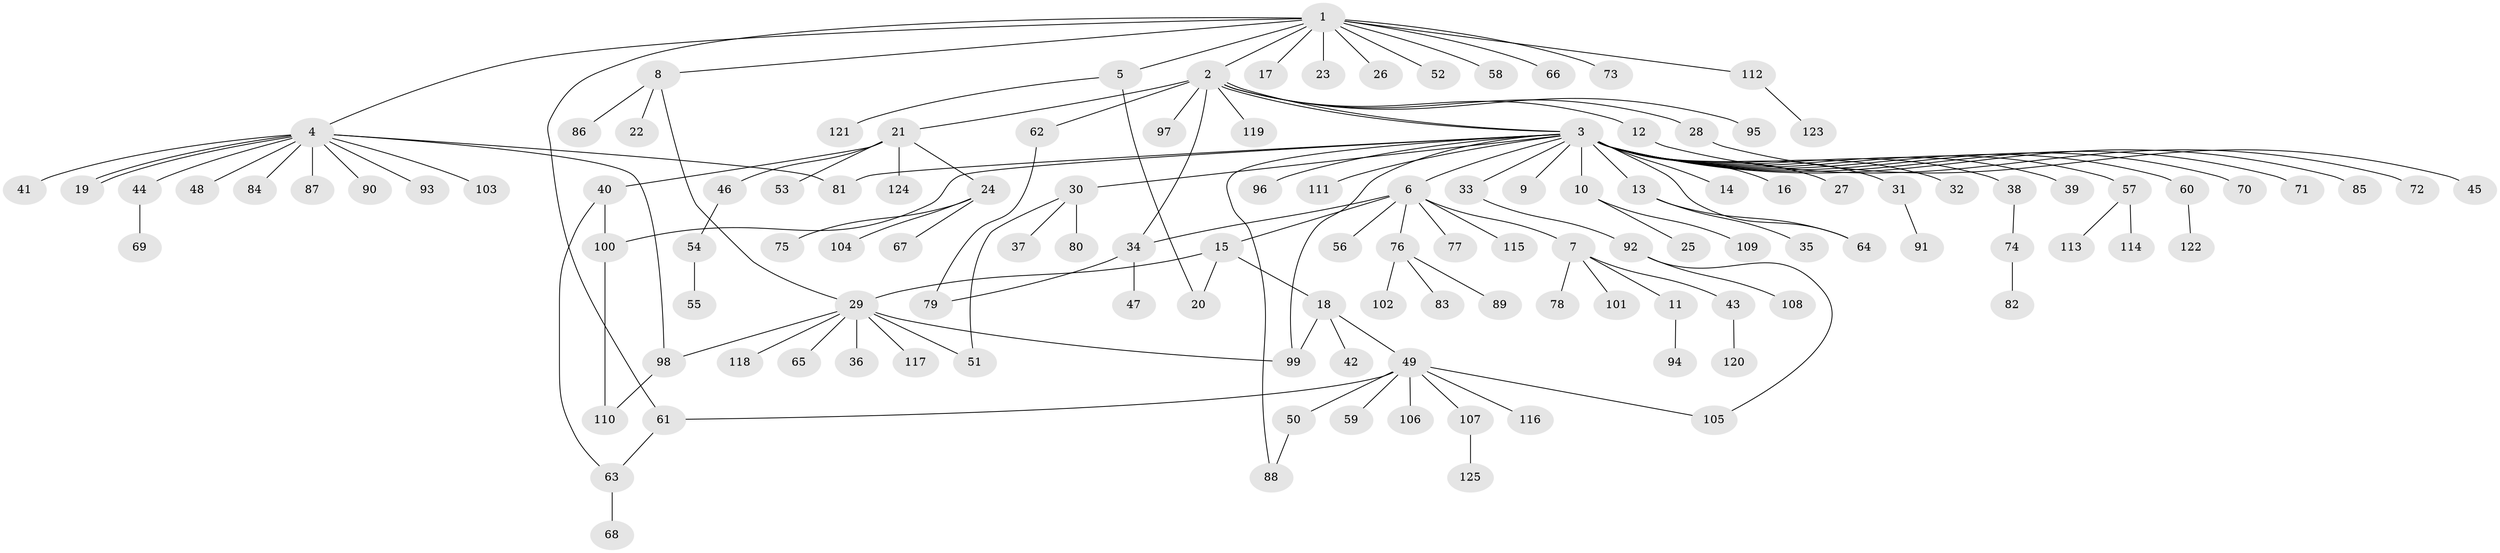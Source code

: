 // Generated by graph-tools (version 1.1) at 2025/01/03/09/25 03:01:48]
// undirected, 125 vertices, 142 edges
graph export_dot {
graph [start="1"]
  node [color=gray90,style=filled];
  1;
  2;
  3;
  4;
  5;
  6;
  7;
  8;
  9;
  10;
  11;
  12;
  13;
  14;
  15;
  16;
  17;
  18;
  19;
  20;
  21;
  22;
  23;
  24;
  25;
  26;
  27;
  28;
  29;
  30;
  31;
  32;
  33;
  34;
  35;
  36;
  37;
  38;
  39;
  40;
  41;
  42;
  43;
  44;
  45;
  46;
  47;
  48;
  49;
  50;
  51;
  52;
  53;
  54;
  55;
  56;
  57;
  58;
  59;
  60;
  61;
  62;
  63;
  64;
  65;
  66;
  67;
  68;
  69;
  70;
  71;
  72;
  73;
  74;
  75;
  76;
  77;
  78;
  79;
  80;
  81;
  82;
  83;
  84;
  85;
  86;
  87;
  88;
  89;
  90;
  91;
  92;
  93;
  94;
  95;
  96;
  97;
  98;
  99;
  100;
  101;
  102;
  103;
  104;
  105;
  106;
  107;
  108;
  109;
  110;
  111;
  112;
  113;
  114;
  115;
  116;
  117;
  118;
  119;
  120;
  121;
  122;
  123;
  124;
  125;
  1 -- 2;
  1 -- 4;
  1 -- 5;
  1 -- 8;
  1 -- 17;
  1 -- 23;
  1 -- 26;
  1 -- 52;
  1 -- 58;
  1 -- 61;
  1 -- 66;
  1 -- 73;
  1 -- 112;
  2 -- 3;
  2 -- 3;
  2 -- 12;
  2 -- 21;
  2 -- 28;
  2 -- 34;
  2 -- 62;
  2 -- 95;
  2 -- 97;
  2 -- 119;
  3 -- 6;
  3 -- 9;
  3 -- 10;
  3 -- 13;
  3 -- 14;
  3 -- 16;
  3 -- 27;
  3 -- 30;
  3 -- 31;
  3 -- 32;
  3 -- 33;
  3 -- 38;
  3 -- 39;
  3 -- 57;
  3 -- 60;
  3 -- 64;
  3 -- 70;
  3 -- 71;
  3 -- 81;
  3 -- 85;
  3 -- 88;
  3 -- 96;
  3 -- 99;
  3 -- 100;
  3 -- 111;
  4 -- 19;
  4 -- 19;
  4 -- 41;
  4 -- 44;
  4 -- 48;
  4 -- 81;
  4 -- 84;
  4 -- 87;
  4 -- 90;
  4 -- 93;
  4 -- 98;
  4 -- 103;
  5 -- 20;
  5 -- 121;
  6 -- 7;
  6 -- 15;
  6 -- 34;
  6 -- 56;
  6 -- 76;
  6 -- 77;
  6 -- 115;
  7 -- 11;
  7 -- 43;
  7 -- 78;
  7 -- 101;
  8 -- 22;
  8 -- 29;
  8 -- 86;
  10 -- 25;
  10 -- 109;
  11 -- 94;
  12 -- 72;
  13 -- 35;
  13 -- 64;
  15 -- 18;
  15 -- 20;
  15 -- 29;
  18 -- 42;
  18 -- 49;
  18 -- 99;
  21 -- 24;
  21 -- 40;
  21 -- 46;
  21 -- 53;
  21 -- 124;
  24 -- 67;
  24 -- 75;
  24 -- 104;
  28 -- 45;
  29 -- 36;
  29 -- 51;
  29 -- 65;
  29 -- 98;
  29 -- 99;
  29 -- 117;
  29 -- 118;
  30 -- 37;
  30 -- 51;
  30 -- 80;
  31 -- 91;
  33 -- 92;
  34 -- 47;
  34 -- 79;
  38 -- 74;
  40 -- 63;
  40 -- 100;
  43 -- 120;
  44 -- 69;
  46 -- 54;
  49 -- 50;
  49 -- 59;
  49 -- 61;
  49 -- 105;
  49 -- 106;
  49 -- 107;
  49 -- 116;
  50 -- 88;
  54 -- 55;
  57 -- 113;
  57 -- 114;
  60 -- 122;
  61 -- 63;
  62 -- 79;
  63 -- 68;
  74 -- 82;
  76 -- 83;
  76 -- 89;
  76 -- 102;
  92 -- 105;
  92 -- 108;
  98 -- 110;
  100 -- 110;
  107 -- 125;
  112 -- 123;
}
